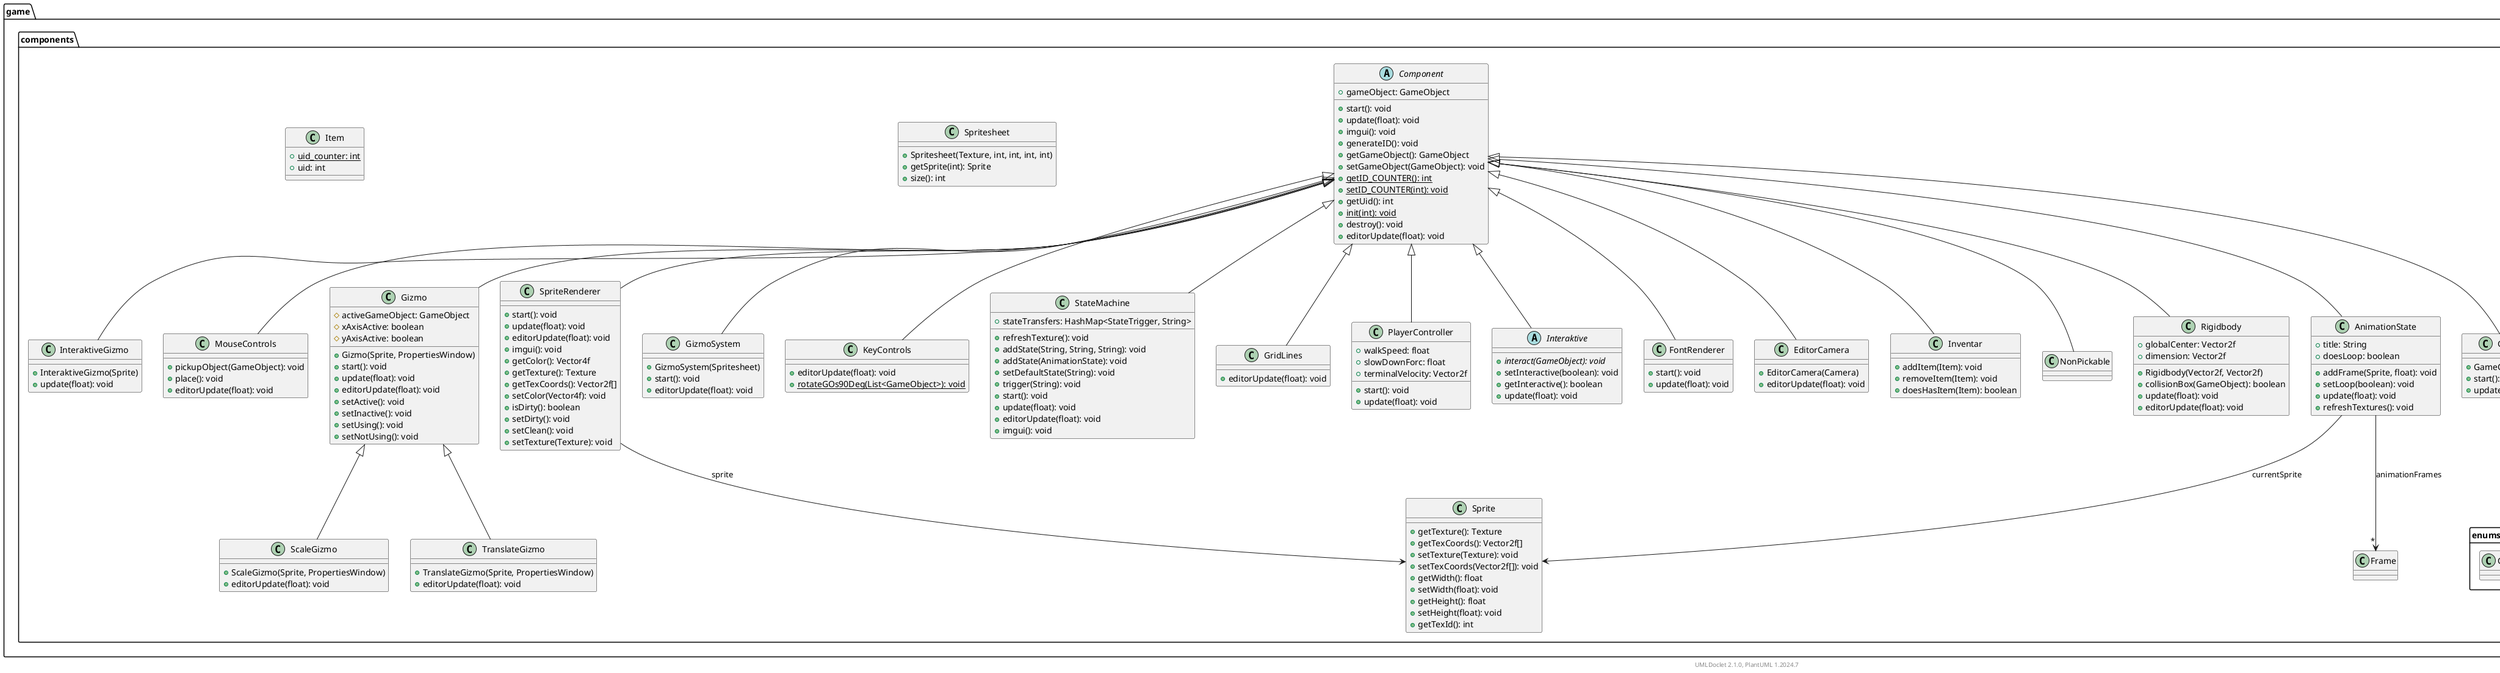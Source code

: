 @startuml
    namespace game.components {

        class SpriteRenderer [[SpriteRenderer.html]] {
            +start(): void
            +update(float): void
            +editorUpdate(float): void
            +imgui(): void
            +getColor(): Vector4f
            +getTexture(): Texture
            +getTexCoords(): Vector2f[]
            +setColor(Vector4f): void
            +isDirty(): boolean
            +setDirty(): void
            +setClean(): void
            +setTexture(Texture): void
        }

        class GameCamera [[GameCamera.html]] {
            +GameCamera(Camera)
            +start(): void
            +update(float): void
        }

        class ScaleGizmo [[ScaleGizmo.html]] {
            +ScaleGizmo(Sprite, PropertiesWindow)
            +editorUpdate(float): void
        }

        class InteraktiveGizmo [[InteraktiveGizmo.html]] {
            +InteraktiveGizmo(Sprite)
            +update(float): void
        }

        class MouseControls [[MouseControls.html]] {
            +pickupObject(GameObject): void
            +place(): void
            +editorUpdate(float): void
        }

        class Gizmo [[Gizmo.html]] {
            #activeGameObject: GameObject
            #xAxisActive: boolean
            #yAxisActive: boolean
            +Gizmo(Sprite, PropertiesWindow)
            +start(): void
            +update(float): void
            +editorUpdate(float): void
            +setActive(): void
            +setInactive(): void
            +setUsing(): void
            +setNotUsing(): void
        }

        class Sprite [[Sprite.html]] {
            +getTexture(): Texture
            +getTexCoords(): Vector2f[]
            +setTexture(Texture): void
            +setTexCoords(Vector2f[]): void
            +getWidth(): float
            +setWidth(float): void
            +getHeight(): float
            +setHeight(float): void
            +getTexId(): int
        }

        class TranslateGizmo [[TranslateGizmo.html]] {
            +TranslateGizmo(Sprite, PropertiesWindow)
            +editorUpdate(float): void
        }

        class AnimationState [[AnimationState.html]] {
            +title: String
            +doesLoop: boolean
            +addFrame(Sprite, float): void
            +setLoop(boolean): void
            +update(float): void
            +refreshTextures(): void
        }

        class GizmoSystem [[GizmoSystem.html]] {
            +GizmoSystem(Spritesheet)
            +start(): void
            +editorUpdate(float): void
        }

        class ComponentDeserializer [[ComponentDeserializer.html]] {
            +deserialize(JsonElement, Type, JsonDeserializationContext): Component
            +serialize(Component, Type, JsonSerializationContext): JsonElement
        }

        abstract class Component [[Component.html]] {
            +gameObject: GameObject
            +start(): void
            +update(float): void
            +imgui(): void
            +generateID(): void
            +getGameObject(): GameObject
            +setGameObject(GameObject): void
            {static} +getID_COUNTER(): int
            {static} +setID_COUNTER(int): void
            +getUid(): int
            {static} +init(int): void
            +destroy(): void
            +editorUpdate(float): void
        }

        class KeyControls [[KeyControls.html]] {
            +editorUpdate(float): void
            {static} +rotateGOs90Deg(List<GameObject>): void
        }

        class Spritesheet [[Spritesheet.html]] {
            +Spritesheet(Texture, int, int, int, int)
            +getSprite(int): Sprite
            +size(): int
        }

        class StateMachine [[StateMachine.html]] {
            +stateTransfers: HashMap<StateTrigger, String>
            +refreshTexture(): void
            +addState(String, String, String): void
            +addState(AnimationState): void
            +setDefaultState(String): void
            +trigger(String): void
            +start(): void
            +update(float): void
            +editorUpdate(float): void
            +imgui(): void
        }

        class GridLines [[GridLines.html]] {
            +editorUpdate(float): void
        }

        class PlayerController [[PlayerController.html]] {
            +walkSpeed: float
            +slowDownForc: float
            +terminalVelocity: Vector2f
            +start(): void
            +update(float): void
        }

        abstract class Interaktive [[Interaktive.html]] {
            {abstract} +interact(GameObject): void
            +setInteractive(boolean): void
            +getInteractive(): boolean
            +update(float): void
        }

        class FontRenderer [[FontRenderer.html]] {
            +start(): void
            +update(float): void
        }

        class EditorCamera [[EditorCamera.html]] {
            +EditorCamera(Camera)
            +editorUpdate(float): void
        }

        class Inventar [[Inventar.html]] {
            +addItem(Item): void
            +removeItem(Item): void
            +doesHasItem(Item): boolean
        }

        class Item [[Item.html]] {
            {static} +uid_counter: int
            +uid: int
        }

        class NonPickable [[NonPickable.html]]

        class Rigidbody [[Rigidbody.html]] {
            +globalCenter: Vector2f
            +dimension: Vector2f
            +Rigidbody(Vector2f, Vector2f)
            +collisionBox(GameObject): boolean
            +update(float): void
            +editorUpdate(float): void
        }

        Component <|-- SpriteRenderer
        SpriteRenderer --> Sprite: sprite
        Component <|-- GameCamera
        GameCamera --> game.components.enums.CameraModi: camMode
        Gizmo <|-- ScaleGizmo
        Component <|-- InteraktiveGizmo
        Component <|-- MouseControls
        Component <|-- Gizmo
        Gizmo <|-- TranslateGizmo
        Component <|-- AnimationState
        AnimationState --> "*" Frame: animationFrames
        AnimationState --> Sprite: currentSprite
        Component <|-- GizmoSystem
        com.google.gson.JsonSerializer <|.. ComponentDeserializer
        com.google.gson.JsonDeserializer <|.. ComponentDeserializer
        Component <|-- KeyControls
        Component <|-- StateMachine
        Component <|-- GridLines
        Component <|-- PlayerController
        Component <|-- Interaktive
        Component <|-- FontRenderer
        Component <|-- EditorCamera
        Component <|-- Inventar
        Component <|-- NonPickable
        Component <|-- Rigidbody
    }

    namespace com.google.gson {
        interface JsonSerializer<T> {
            {abstract} +serialize(T, Type, JsonSerializationContext): JsonElement
        }
        interface JsonDeserializer<T> {
            {abstract} +deserialize(JsonElement, Type, JsonDeserializationContext): T
        }
    }

    center footer UMLDoclet 2.1.0, PlantUML %version()
@enduml
